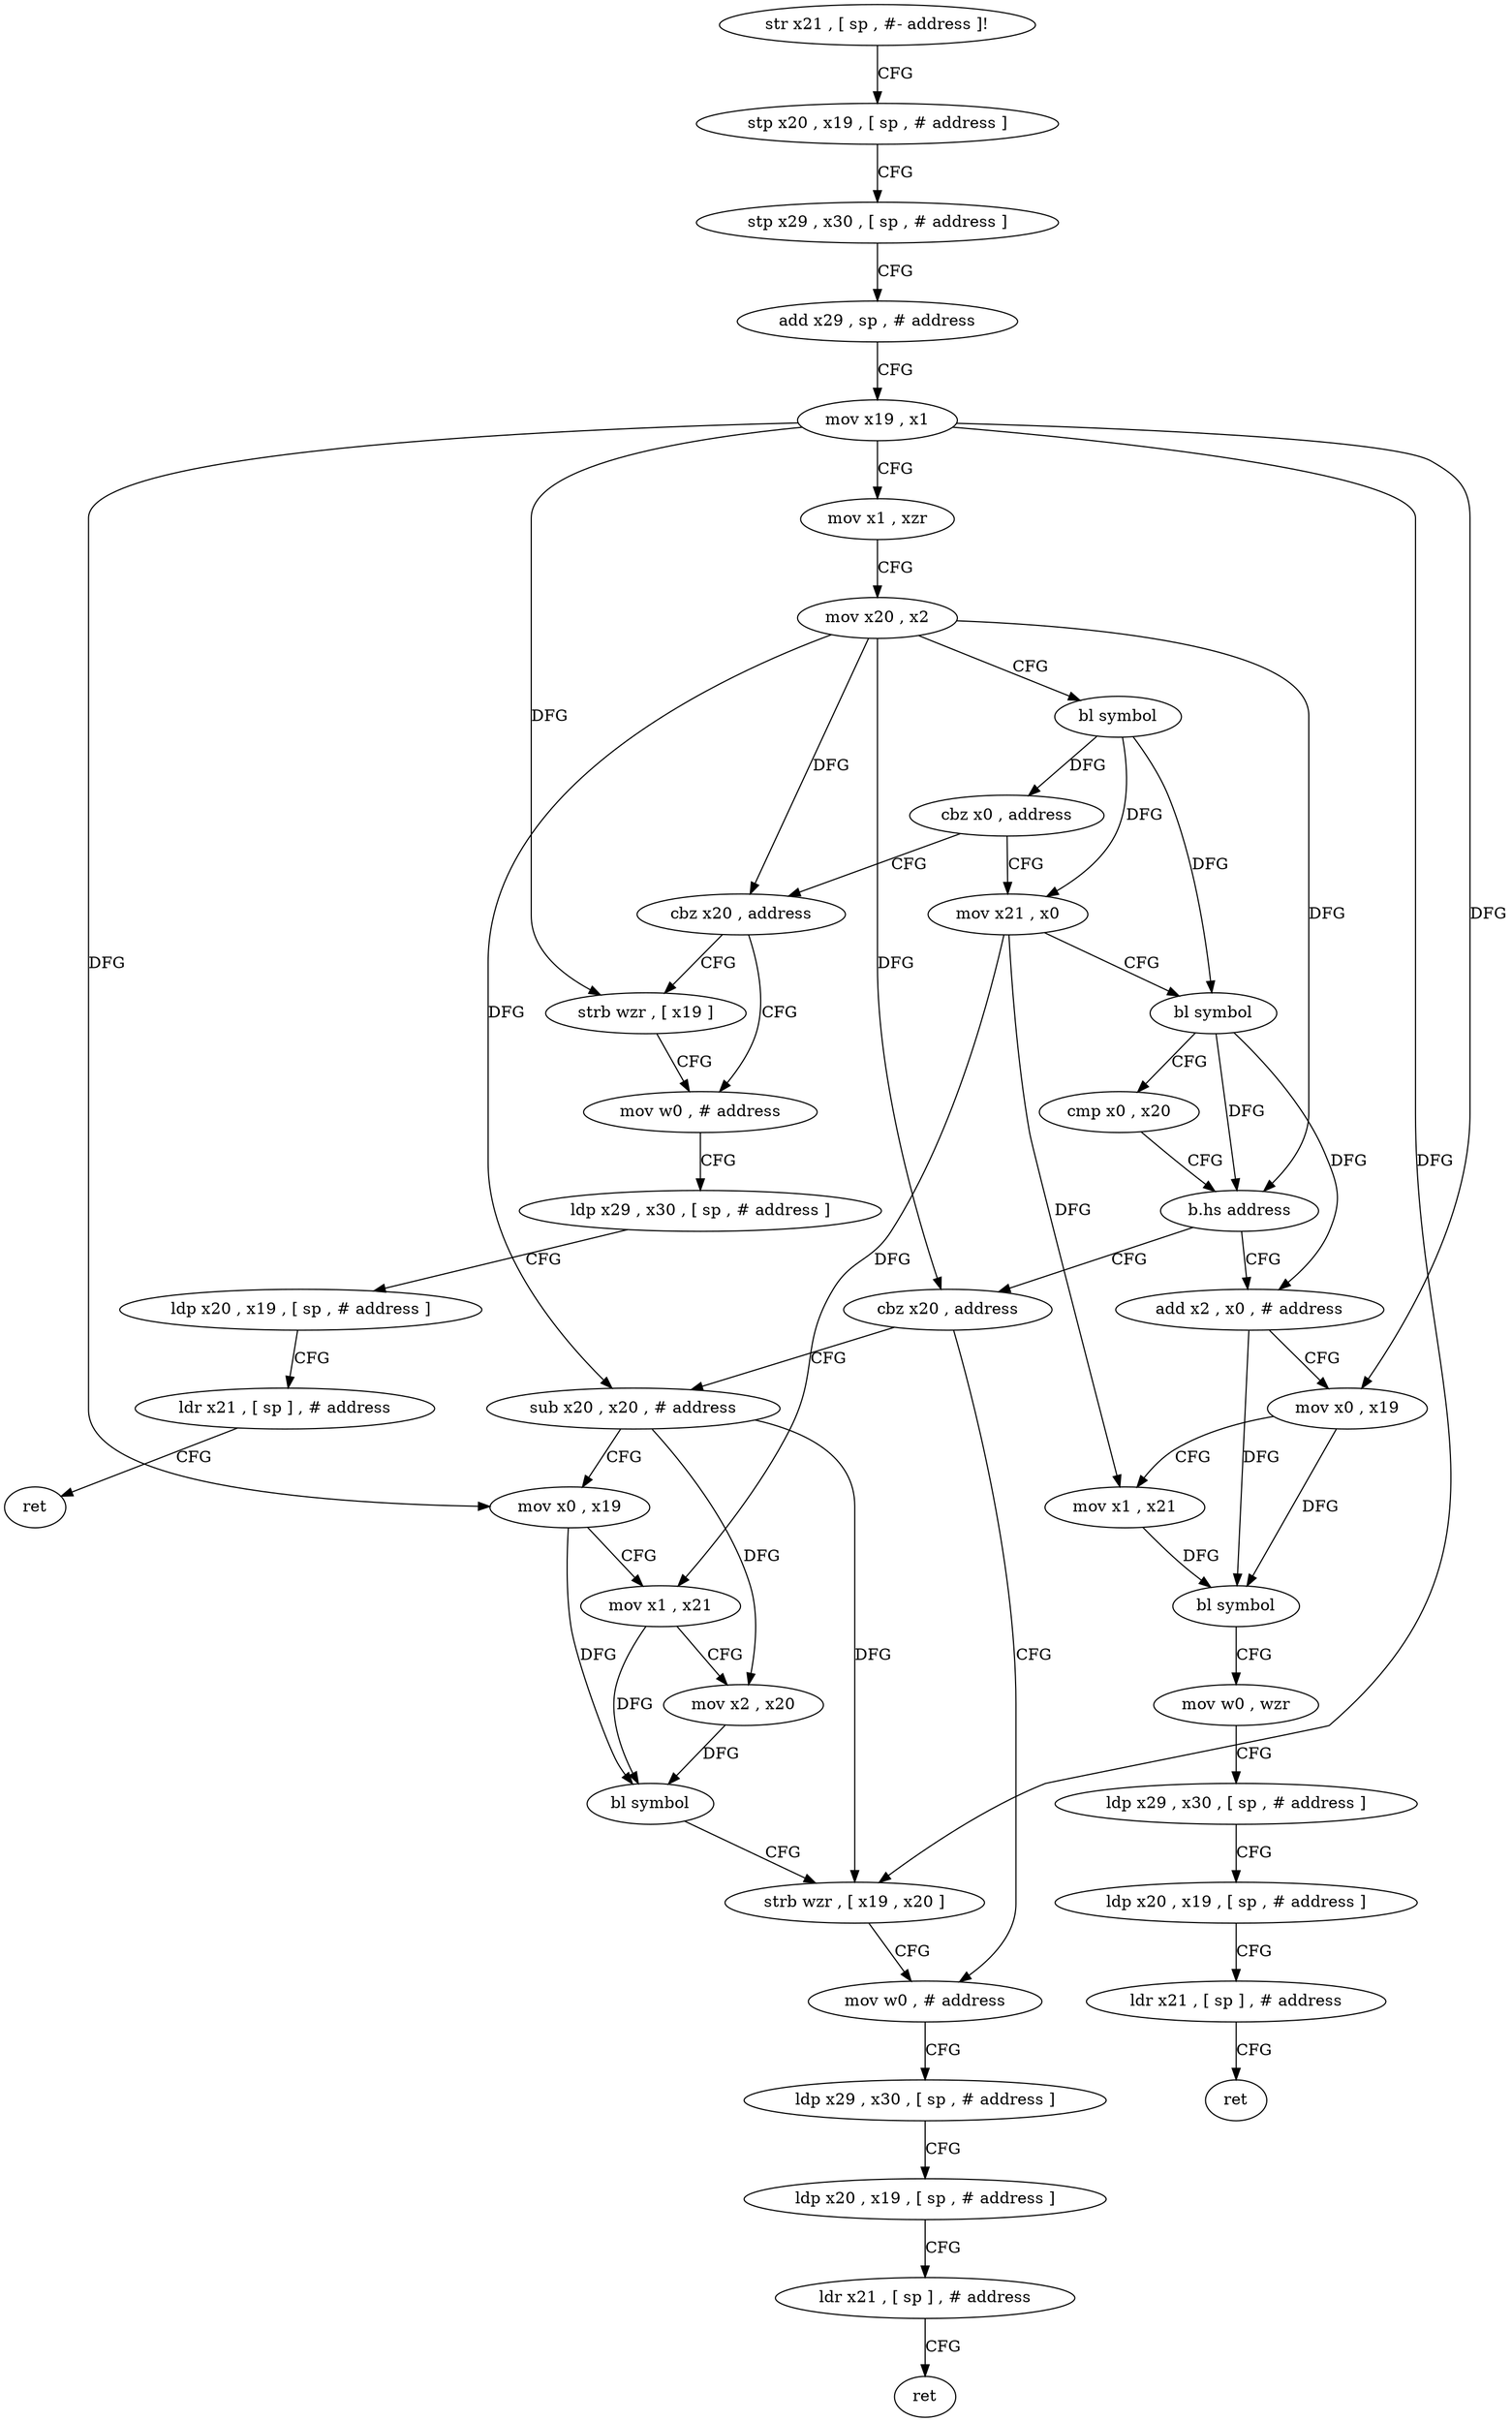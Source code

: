 digraph "func" {
"4220088" [label = "str x21 , [ sp , #- address ]!" ]
"4220092" [label = "stp x20 , x19 , [ sp , # address ]" ]
"4220096" [label = "stp x29 , x30 , [ sp , # address ]" ]
"4220100" [label = "add x29 , sp , # address" ]
"4220104" [label = "mov x19 , x1" ]
"4220108" [label = "mov x1 , xzr" ]
"4220112" [label = "mov x20 , x2" ]
"4220116" [label = "bl symbol" ]
"4220120" [label = "cbz x0 , address" ]
"4220176" [label = "cbz x20 , address" ]
"4220124" [label = "mov x21 , x0" ]
"4220184" [label = "mov w0 , # address" ]
"4220180" [label = "strb wzr , [ x19 ]" ]
"4220128" [label = "bl symbol" ]
"4220132" [label = "cmp x0 , x20" ]
"4220136" [label = "b.hs address" ]
"4220204" [label = "cbz x20 , address" ]
"4220140" [label = "add x2 , x0 , # address" ]
"4220188" [label = "ldp x29 , x30 , [ sp , # address ]" ]
"4220192" [label = "ldp x20 , x19 , [ sp , # address ]" ]
"4220196" [label = "ldr x21 , [ sp ] , # address" ]
"4220200" [label = "ret" ]
"4220232" [label = "mov w0 , # address" ]
"4220208" [label = "sub x20 , x20 , # address" ]
"4220144" [label = "mov x0 , x19" ]
"4220148" [label = "mov x1 , x21" ]
"4220152" [label = "bl symbol" ]
"4220156" [label = "mov w0 , wzr" ]
"4220160" [label = "ldp x29 , x30 , [ sp , # address ]" ]
"4220164" [label = "ldp x20 , x19 , [ sp , # address ]" ]
"4220168" [label = "ldr x21 , [ sp ] , # address" ]
"4220172" [label = "ret" ]
"4220236" [label = "ldp x29 , x30 , [ sp , # address ]" ]
"4220240" [label = "ldp x20 , x19 , [ sp , # address ]" ]
"4220244" [label = "ldr x21 , [ sp ] , # address" ]
"4220248" [label = "ret" ]
"4220212" [label = "mov x0 , x19" ]
"4220216" [label = "mov x1 , x21" ]
"4220220" [label = "mov x2 , x20" ]
"4220224" [label = "bl symbol" ]
"4220228" [label = "strb wzr , [ x19 , x20 ]" ]
"4220088" -> "4220092" [ label = "CFG" ]
"4220092" -> "4220096" [ label = "CFG" ]
"4220096" -> "4220100" [ label = "CFG" ]
"4220100" -> "4220104" [ label = "CFG" ]
"4220104" -> "4220108" [ label = "CFG" ]
"4220104" -> "4220180" [ label = "DFG" ]
"4220104" -> "4220144" [ label = "DFG" ]
"4220104" -> "4220212" [ label = "DFG" ]
"4220104" -> "4220228" [ label = "DFG" ]
"4220108" -> "4220112" [ label = "CFG" ]
"4220112" -> "4220116" [ label = "CFG" ]
"4220112" -> "4220176" [ label = "DFG" ]
"4220112" -> "4220136" [ label = "DFG" ]
"4220112" -> "4220204" [ label = "DFG" ]
"4220112" -> "4220208" [ label = "DFG" ]
"4220116" -> "4220120" [ label = "DFG" ]
"4220116" -> "4220124" [ label = "DFG" ]
"4220116" -> "4220128" [ label = "DFG" ]
"4220120" -> "4220176" [ label = "CFG" ]
"4220120" -> "4220124" [ label = "CFG" ]
"4220176" -> "4220184" [ label = "CFG" ]
"4220176" -> "4220180" [ label = "CFG" ]
"4220124" -> "4220128" [ label = "CFG" ]
"4220124" -> "4220148" [ label = "DFG" ]
"4220124" -> "4220216" [ label = "DFG" ]
"4220184" -> "4220188" [ label = "CFG" ]
"4220180" -> "4220184" [ label = "CFG" ]
"4220128" -> "4220132" [ label = "CFG" ]
"4220128" -> "4220136" [ label = "DFG" ]
"4220128" -> "4220140" [ label = "DFG" ]
"4220132" -> "4220136" [ label = "CFG" ]
"4220136" -> "4220204" [ label = "CFG" ]
"4220136" -> "4220140" [ label = "CFG" ]
"4220204" -> "4220232" [ label = "CFG" ]
"4220204" -> "4220208" [ label = "CFG" ]
"4220140" -> "4220144" [ label = "CFG" ]
"4220140" -> "4220152" [ label = "DFG" ]
"4220188" -> "4220192" [ label = "CFG" ]
"4220192" -> "4220196" [ label = "CFG" ]
"4220196" -> "4220200" [ label = "CFG" ]
"4220232" -> "4220236" [ label = "CFG" ]
"4220208" -> "4220212" [ label = "CFG" ]
"4220208" -> "4220220" [ label = "DFG" ]
"4220208" -> "4220228" [ label = "DFG" ]
"4220144" -> "4220148" [ label = "CFG" ]
"4220144" -> "4220152" [ label = "DFG" ]
"4220148" -> "4220152" [ label = "DFG" ]
"4220152" -> "4220156" [ label = "CFG" ]
"4220156" -> "4220160" [ label = "CFG" ]
"4220160" -> "4220164" [ label = "CFG" ]
"4220164" -> "4220168" [ label = "CFG" ]
"4220168" -> "4220172" [ label = "CFG" ]
"4220236" -> "4220240" [ label = "CFG" ]
"4220240" -> "4220244" [ label = "CFG" ]
"4220244" -> "4220248" [ label = "CFG" ]
"4220212" -> "4220216" [ label = "CFG" ]
"4220212" -> "4220224" [ label = "DFG" ]
"4220216" -> "4220220" [ label = "CFG" ]
"4220216" -> "4220224" [ label = "DFG" ]
"4220220" -> "4220224" [ label = "DFG" ]
"4220224" -> "4220228" [ label = "CFG" ]
"4220228" -> "4220232" [ label = "CFG" ]
}
